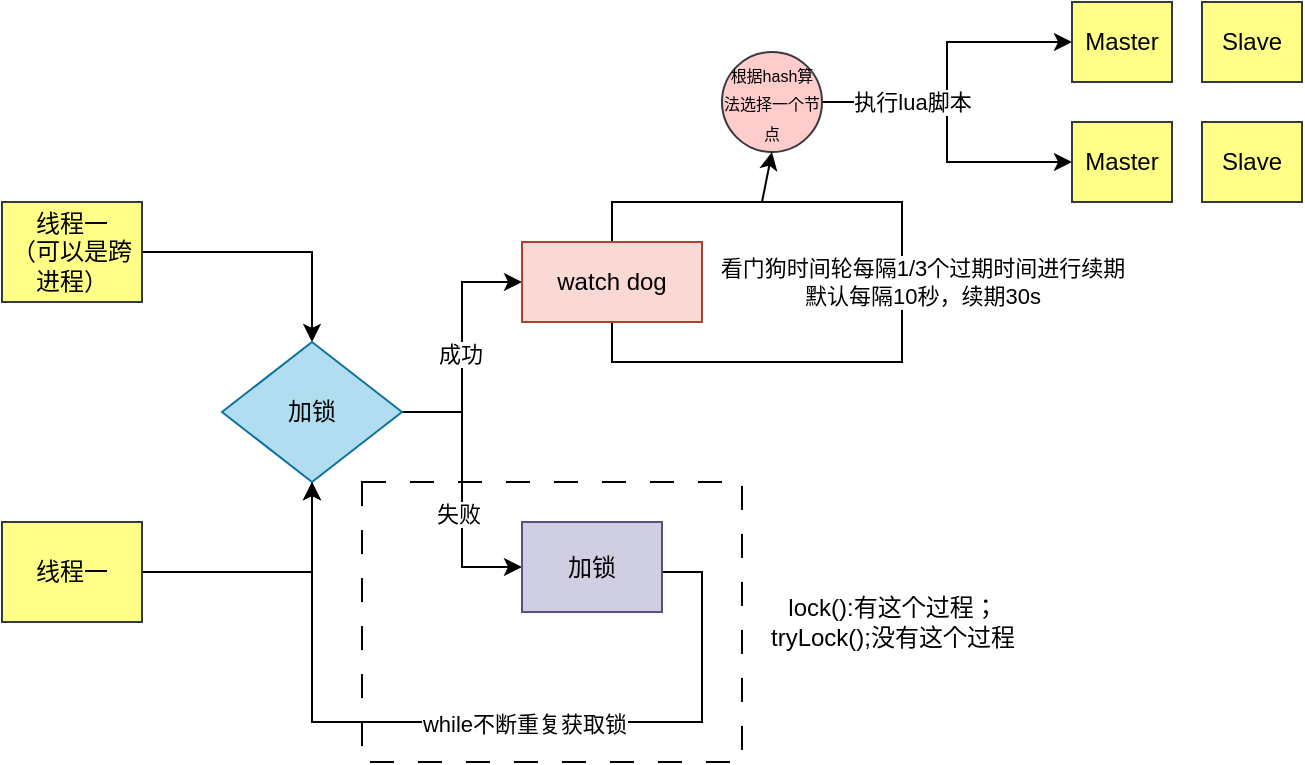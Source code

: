 <mxfile version="22.1.5" type="github">
  <diagram name="第 1 页" id="iQ_usFgtPqKP_RYvm1IJ">
    <mxGraphModel dx="1221" dy="630" grid="1" gridSize="10" guides="1" tooltips="1" connect="1" arrows="1" fold="1" page="1" pageScale="1" pageWidth="827" pageHeight="1169" math="0" shadow="0">
      <root>
        <mxCell id="0" />
        <mxCell id="1" parent="0" />
        <mxCell id="o1KPP4Mogv6wumGw7es5-2" value="" style="rounded=0;whiteSpace=wrap;html=1;dashed=1;dashPattern=12 12;" vertex="1" parent="1">
          <mxGeometry x="380" y="260" width="190" height="140" as="geometry" />
        </mxCell>
        <mxCell id="Ut30w5_9yVYEiOyrPQ8h-3" style="edgeStyle=orthogonalEdgeStyle;rounded=0;orthogonalLoop=1;jettySize=auto;html=1;entryX=0.5;entryY=0;entryDx=0;entryDy=0;" parent="1" source="Ut30w5_9yVYEiOyrPQ8h-1" target="Ut30w5_9yVYEiOyrPQ8h-2" edge="1">
          <mxGeometry relative="1" as="geometry" />
        </mxCell>
        <mxCell id="Ut30w5_9yVYEiOyrPQ8h-1" value="线程一&lt;br&gt;（可以是跨进程）" style="rounded=0;whiteSpace=wrap;html=1;fillColor=#ffff88;strokeColor=#36393d;" parent="1" vertex="1">
          <mxGeometry x="200" y="120" width="70" height="50" as="geometry" />
        </mxCell>
        <mxCell id="Ut30w5_9yVYEiOyrPQ8h-9" style="edgeStyle=orthogonalEdgeStyle;rounded=0;orthogonalLoop=1;jettySize=auto;html=1;entryX=0;entryY=0.5;entryDx=0;entryDy=0;" parent="1" source="Ut30w5_9yVYEiOyrPQ8h-2" target="Ut30w5_9yVYEiOyrPQ8h-13" edge="1">
          <mxGeometry relative="1" as="geometry">
            <mxPoint x="470" y="155" as="targetPoint" />
          </mxGeometry>
        </mxCell>
        <mxCell id="Ut30w5_9yVYEiOyrPQ8h-10" value="成功" style="edgeLabel;html=1;align=center;verticalAlign=middle;resizable=0;points=[];" parent="Ut30w5_9yVYEiOyrPQ8h-9" vertex="1" connectable="0">
          <mxGeometry x="-0.052" y="1" relative="1" as="geometry">
            <mxPoint as="offset" />
          </mxGeometry>
        </mxCell>
        <mxCell id="Ut30w5_9yVYEiOyrPQ8h-16" style="edgeStyle=orthogonalEdgeStyle;rounded=0;orthogonalLoop=1;jettySize=auto;html=1;entryX=0;entryY=0.5;entryDx=0;entryDy=0;" parent="1" source="Ut30w5_9yVYEiOyrPQ8h-2" target="Ut30w5_9yVYEiOyrPQ8h-17" edge="1">
          <mxGeometry relative="1" as="geometry">
            <mxPoint x="430" y="310" as="targetPoint" />
          </mxGeometry>
        </mxCell>
        <mxCell id="Ut30w5_9yVYEiOyrPQ8h-18" value="失败" style="edgeLabel;html=1;align=center;verticalAlign=middle;resizable=0;points=[];" parent="Ut30w5_9yVYEiOyrPQ8h-16" vertex="1" connectable="0">
          <mxGeometry x="0.172" y="-2" relative="1" as="geometry">
            <mxPoint as="offset" />
          </mxGeometry>
        </mxCell>
        <mxCell id="Ut30w5_9yVYEiOyrPQ8h-2" value="加锁" style="rhombus;whiteSpace=wrap;html=1;fillColor=#b1ddf0;strokeColor=#10739e;" parent="1" vertex="1">
          <mxGeometry x="310" y="190" width="90" height="70" as="geometry" />
        </mxCell>
        <mxCell id="Ut30w5_9yVYEiOyrPQ8h-5" style="edgeStyle=orthogonalEdgeStyle;rounded=0;orthogonalLoop=1;jettySize=auto;html=1;entryX=0.5;entryY=1;entryDx=0;entryDy=0;" parent="1" source="Ut30w5_9yVYEiOyrPQ8h-4" target="Ut30w5_9yVYEiOyrPQ8h-2" edge="1">
          <mxGeometry relative="1" as="geometry" />
        </mxCell>
        <mxCell id="Ut30w5_9yVYEiOyrPQ8h-4" value="线程一" style="rounded=0;whiteSpace=wrap;html=1;fillColor=#ffff88;strokeColor=#36393d;" parent="1" vertex="1">
          <mxGeometry x="200" y="280" width="70" height="50" as="geometry" />
        </mxCell>
        <mxCell id="Ut30w5_9yVYEiOyrPQ8h-21" style="edgeStyle=orthogonalEdgeStyle;rounded=0;orthogonalLoop=1;jettySize=auto;html=1;entryX=0.5;entryY=0;entryDx=0;entryDy=0;" parent="1" source="Ut30w5_9yVYEiOyrPQ8h-13" target="Ut30w5_9yVYEiOyrPQ8h-13" edge="1">
          <mxGeometry relative="1" as="geometry">
            <mxPoint x="570" y="90" as="targetPoint" />
            <Array as="points">
              <mxPoint x="505" y="120" />
              <mxPoint x="650" y="120" />
              <mxPoint x="650" y="200" />
              <mxPoint x="505" y="200" />
            </Array>
          </mxGeometry>
        </mxCell>
        <mxCell id="Ut30w5_9yVYEiOyrPQ8h-23" value="看门狗时间轮每隔1/3个过期时间进行续期&lt;br&gt;默认每隔10秒，续期30s" style="edgeLabel;html=1;align=center;verticalAlign=middle;resizable=0;points=[];" parent="Ut30w5_9yVYEiOyrPQ8h-21" vertex="1" connectable="0">
          <mxGeometry x="-0.126" y="4" relative="1" as="geometry">
            <mxPoint x="6" y="8" as="offset" />
          </mxGeometry>
        </mxCell>
        <mxCell id="Ut30w5_9yVYEiOyrPQ8h-13" value="watch dog" style="rounded=0;whiteSpace=wrap;html=1;fillColor=#fad9d5;strokeColor=#ae4132;" parent="1" vertex="1">
          <mxGeometry x="460" y="140" width="90" height="40" as="geometry" />
        </mxCell>
        <mxCell id="Ut30w5_9yVYEiOyrPQ8h-20" style="edgeStyle=orthogonalEdgeStyle;rounded=0;orthogonalLoop=1;jettySize=auto;html=1;entryX=0.5;entryY=1;entryDx=0;entryDy=0;" parent="1" source="Ut30w5_9yVYEiOyrPQ8h-17" target="Ut30w5_9yVYEiOyrPQ8h-2" edge="1">
          <mxGeometry relative="1" as="geometry">
            <Array as="points">
              <mxPoint x="550" y="305" />
              <mxPoint x="550" y="380" />
              <mxPoint x="355" y="380" />
            </Array>
          </mxGeometry>
        </mxCell>
        <mxCell id="o1KPP4Mogv6wumGw7es5-1" value="while不断重复获取锁" style="edgeLabel;html=1;align=center;verticalAlign=middle;resizable=0;points=[];" vertex="1" connectable="0" parent="Ut30w5_9yVYEiOyrPQ8h-20">
          <mxGeometry x="0.008" y="1" relative="1" as="geometry">
            <mxPoint x="22" as="offset" />
          </mxGeometry>
        </mxCell>
        <mxCell id="Ut30w5_9yVYEiOyrPQ8h-17" value="加锁" style="rounded=0;whiteSpace=wrap;html=1;fillColor=#d0cee2;strokeColor=#56517e;" parent="1" vertex="1">
          <mxGeometry x="460" y="280" width="70" height="45" as="geometry" />
        </mxCell>
        <mxCell id="o1KPP4Mogv6wumGw7es5-5" value="lock():有这个过程；&lt;br&gt;tryLock();没有这个过程" style="text;html=1;align=center;verticalAlign=middle;resizable=0;points=[];autosize=1;strokeColor=none;fillColor=none;" vertex="1" parent="1">
          <mxGeometry x="570" y="310" width="150" height="40" as="geometry" />
        </mxCell>
        <mxCell id="o1KPP4Mogv6wumGw7es5-21" style="edgeStyle=orthogonalEdgeStyle;rounded=0;orthogonalLoop=1;jettySize=auto;html=1;entryX=0;entryY=0.5;entryDx=0;entryDy=0;" edge="1" parent="1" source="o1KPP4Mogv6wumGw7es5-7" target="o1KPP4Mogv6wumGw7es5-17">
          <mxGeometry relative="1" as="geometry" />
        </mxCell>
        <mxCell id="o1KPP4Mogv6wumGw7es5-22" style="edgeStyle=orthogonalEdgeStyle;rounded=0;orthogonalLoop=1;jettySize=auto;html=1;entryX=0;entryY=0.5;entryDx=0;entryDy=0;" edge="1" parent="1" source="o1KPP4Mogv6wumGw7es5-7" target="o1KPP4Mogv6wumGw7es5-12">
          <mxGeometry relative="1" as="geometry" />
        </mxCell>
        <mxCell id="o1KPP4Mogv6wumGw7es5-23" value="执行lua脚本" style="edgeLabel;html=1;align=center;verticalAlign=middle;resizable=0;points=[];" vertex="1" connectable="0" parent="o1KPP4Mogv6wumGw7es5-22">
          <mxGeometry x="-0.707" y="1" relative="1" as="geometry">
            <mxPoint x="22" y="1" as="offset" />
          </mxGeometry>
        </mxCell>
        <mxCell id="o1KPP4Mogv6wumGw7es5-7" value="&lt;font style=&quot;font-size: 8px;&quot;&gt;根据hash算法选择一个节点&lt;/font&gt;" style="ellipse;whiteSpace=wrap;html=1;aspect=fixed;fillColor=#ffcccc;strokeColor=#36393d;" vertex="1" parent="1">
          <mxGeometry x="560" y="45" width="50" height="50" as="geometry" />
        </mxCell>
        <mxCell id="o1KPP4Mogv6wumGw7es5-12" value="Master" style="rounded=0;whiteSpace=wrap;html=1;fillColor=#ffff88;strokeColor=#36393d;" vertex="1" parent="1">
          <mxGeometry x="735" y="80" width="50" height="40" as="geometry" />
        </mxCell>
        <mxCell id="o1KPP4Mogv6wumGw7es5-16" value="Slave" style="rounded=0;whiteSpace=wrap;html=1;fillColor=#ffff88;strokeColor=#36393d;" vertex="1" parent="1">
          <mxGeometry x="800" y="80" width="50" height="40" as="geometry" />
        </mxCell>
        <mxCell id="o1KPP4Mogv6wumGw7es5-17" value="Master" style="rounded=0;whiteSpace=wrap;html=1;fillColor=#ffff88;strokeColor=#36393d;" vertex="1" parent="1">
          <mxGeometry x="735" y="20" width="50" height="40" as="geometry" />
        </mxCell>
        <mxCell id="o1KPP4Mogv6wumGw7es5-18" value="Slave" style="rounded=0;whiteSpace=wrap;html=1;fillColor=#ffff88;strokeColor=#36393d;" vertex="1" parent="1">
          <mxGeometry x="800" y="20" width="50" height="40" as="geometry" />
        </mxCell>
        <mxCell id="o1KPP4Mogv6wumGw7es5-20" value="" style="endArrow=classic;html=1;rounded=0;entryX=0.5;entryY=1;entryDx=0;entryDy=0;" edge="1" parent="1" target="o1KPP4Mogv6wumGw7es5-7">
          <mxGeometry width="50" height="50" relative="1" as="geometry">
            <mxPoint x="580" y="120" as="sourcePoint" />
            <mxPoint x="630" y="70" as="targetPoint" />
          </mxGeometry>
        </mxCell>
      </root>
    </mxGraphModel>
  </diagram>
</mxfile>
